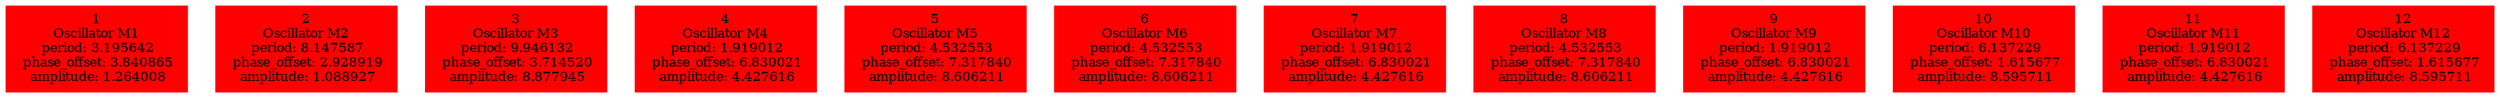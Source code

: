  digraph g{ forcelabels=true;
1 [label=<1<BR />Oscillator M1<BR /> period: 3.195642<BR /> phase_offset: 3.840865<BR /> amplitude: 1.264008>, shape=box,color=red,style=filled,fontsize=8];2 [label=<2<BR />Oscillator M2<BR /> period: 8.147587<BR /> phase_offset: 2.928919<BR /> amplitude: 1.088927>, shape=box,color=red,style=filled,fontsize=8];3 [label=<3<BR />Oscillator M3<BR /> period: 9.946132<BR /> phase_offset: 3.714520<BR /> amplitude: 8.877945>, shape=box,color=red,style=filled,fontsize=8];4 [label=<4<BR />Oscillator M4<BR /> period: 1.919012<BR /> phase_offset: 6.830021<BR /> amplitude: 4.427616>, shape=box,color=red,style=filled,fontsize=8];5 [label=<5<BR />Oscillator M5<BR /> period: 4.532553<BR /> phase_offset: 7.317840<BR /> amplitude: 8.606211>, shape=box,color=red,style=filled,fontsize=8];6 [label=<6<BR />Oscillator M6<BR /> period: 4.532553<BR /> phase_offset: 7.317840<BR /> amplitude: 8.606211>, shape=box,color=red,style=filled,fontsize=8];7 [label=<7<BR />Oscillator M7<BR /> period: 1.919012<BR /> phase_offset: 6.830021<BR /> amplitude: 4.427616>, shape=box,color=red,style=filled,fontsize=8];8 [label=<8<BR />Oscillator M8<BR /> period: 4.532553<BR /> phase_offset: 7.317840<BR /> amplitude: 8.606211>, shape=box,color=red,style=filled,fontsize=8];9 [label=<9<BR />Oscillator M9<BR /> period: 1.919012<BR /> phase_offset: 6.830021<BR /> amplitude: 4.427616>, shape=box,color=red,style=filled,fontsize=8];10 [label=<10<BR />Oscillator M10<BR /> period: 6.137229<BR /> phase_offset: 1.615677<BR /> amplitude: 8.595711>, shape=box,color=red,style=filled,fontsize=8];11 [label=<11<BR />Oscillator M11<BR /> period: 1.919012<BR /> phase_offset: 6.830021<BR /> amplitude: 4.427616>, shape=box,color=red,style=filled,fontsize=8];12 [label=<12<BR />Oscillator M12<BR /> period: 6.137229<BR /> phase_offset: 1.615677<BR /> amplitude: 8.595711>, shape=box,color=red,style=filled,fontsize=8]; }
